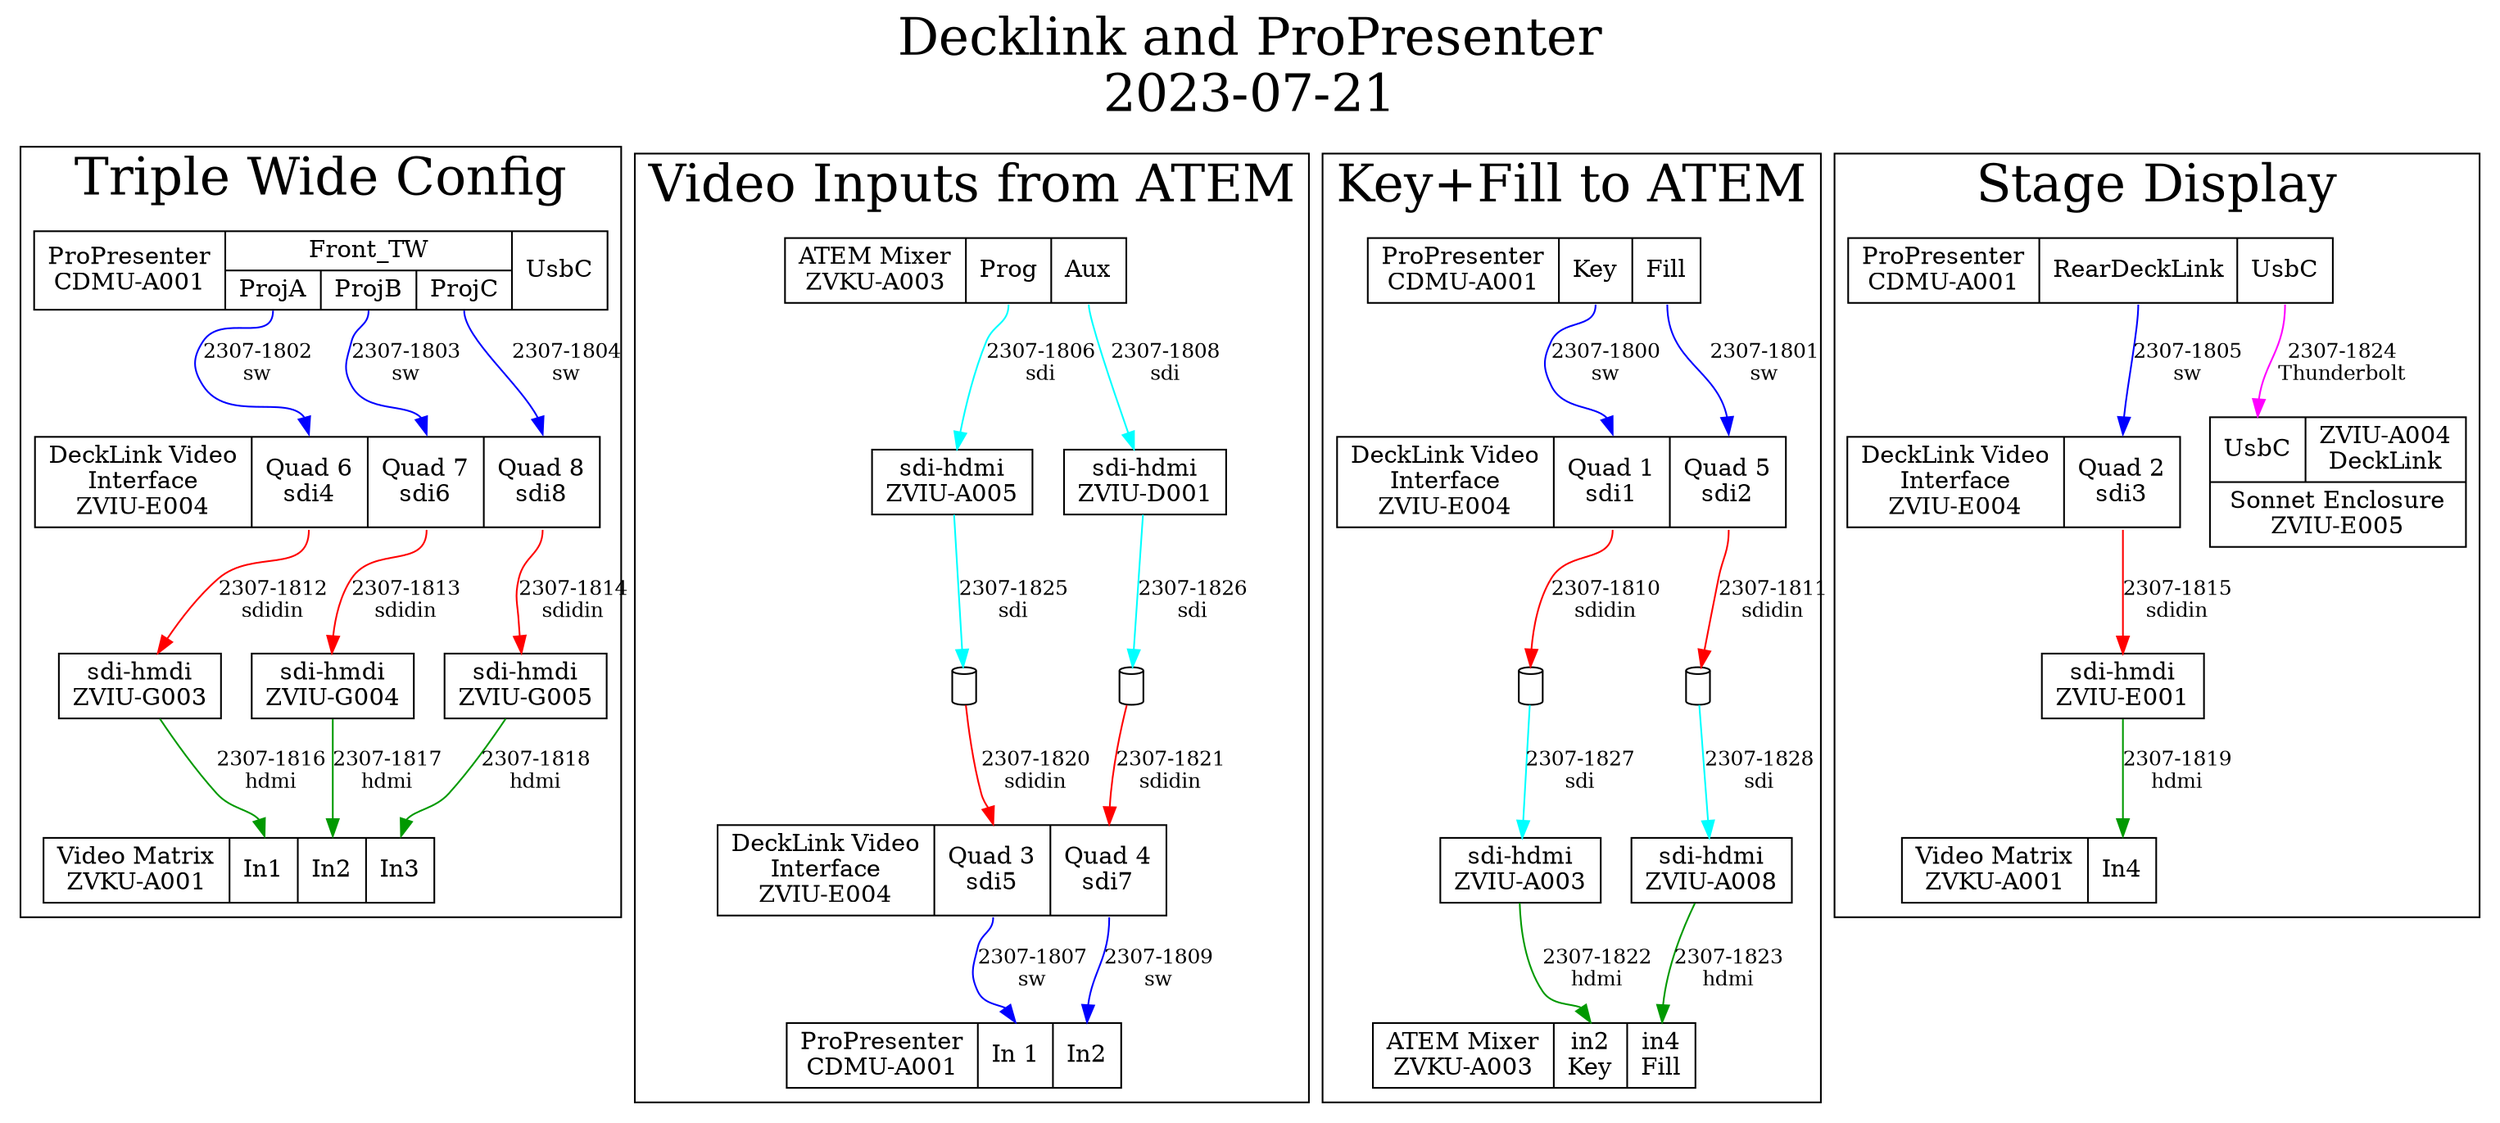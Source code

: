 digraph TopologyDeckLink {
    labelloc=t
    label="Decklink and ProPresenter\n2023-07-21" fontsize="30"
    edge [style=dotted] 
    node [shape=box]
    //resolution=70 size= "22,17!"  ratio=fill
    //dot -Tpdf decklink_propresenter.gv >decklink_propresenter.pdf 
    
subgraph cluster_triplewide {   
	label="Triple Wide Config"
    
zviue004tw [shape=record label="
 DeckLink Video\nInterface\nZVIU-E004 | 
{{ 
  <c4> Quad 6\nsdi4
| <c6> Quad 7\nsdi6
| <c8> Quad 8\nsdi8 
}
}
"];    

cdmua001tw [shape=record label="
ProPresenter\nCDMU-A001 
|
{{ 
 {  Front_TW | { <pa> ProjA  | <pb> ProjB | <pc> ProjC }   } 	
	
}}
| { <tb> UsbC } 	
"]; 

zvkua001tw  [shape=record label="
Video Matrix\nZVKU-A001
| <in1> In1
| <in2> In2
| <in3> In3
 "] 
 
zviug003    [label="sdi-hmdi\nZVIU-G003"]
zviug004    [label="sdi-hmdi\nZVIU-G004"]
zviug005    [label="sdi-hmdi\nZVIU-G005"] 
} //cluster_triplewide

subgraph cluster_VideoInputs {
 label="Video Inputs from ATEM"
 
zvkua003in   [shape=record label="
ATEM Mixer\nZVKU-A003
| { <prg> Prog}
| { <aux> Aux}
"] 
  
zviua005 [label="sdi-hdmi\nZVIU-A005"]
zviud001 [label="sdi-hdmi\nZVIU-D001"]

zviue004in [shape=record label="
 DeckLink Video\nInterface\nZVIU-E004 | 
{{ 
  <c5> Quad 3\nsdi5
| <c7> Quad 4\nsdi7
}} 
"];  
 
cdmua001in [shape=record label="
ProPresenter\nCDMU-A001 
| { { <in1> In 1  | <in2> In2 }    } 
"];   

b1820  [shape=cylinder width=0.2 height=0.3 label=""]
b1821  [shape=cylinder width=0.2 height=0.3 label=""]
} // cluster_VideoInputs

subgraph cluster_KeyFill {
	label="Key+Fill to ATEM"

zvkua003a  [shape=record label="
ATEM Mixer\nZVKU-A003
| { <in2> in2\nKey}
| { <in4> in4\nFill}
"] 

zviue004kf [shape=record label="
 DeckLink Video\nInterface\nZVIU-E004 | 
{{ 
  <c1> Quad 1\nsdi1 
| <c2> Quad 5\nsdi2
}} 
"];   

cdmua001kf [shape=record label="
ProPresenter\nCDMU-A001 
| { { <k> Key  | <f> Fill }   }
"];    

zviua003 [label="sdi-hdmi\nZVIU-A003"]
zviua008 [label="sdi-hdmi\nZVIU-A008"]
b1810  [shape=cylinder width=0.2 height=0.3 label=""]
b1811  [shape=cylinder width=0.2 height=0.3 label=""]
} // cluster_KeyFill
    
subgraph cluster_StageDisplay {    
	label="Stage Display"

cdmua001sd [shape=record label="
ProPresenter\nCDMU-A001 
| {   <sd> RearDeckLink } | { <tb> UsbC } 
"];    

zviue004sd [shape=record label="
 DeckLink Video\nInterface\nZVIU-E004 | 
{{ 
  <c3> Quad 2\nsdi3 
}} 
"];   

zvkua001in  [shape=record label="
Video Matrix\nZVKU-A001
 | <in4> In4
"] 

zviue001 [label="sdi-hmdi\nZVIU-E001"]

zviue005 [shape=record label="
{
   {<usbc> UsbC
 | ZVIU-A004\nDeckLink
}
| Sonnet Enclosure\nZVIU-E005}"] 

} // cluster_StageDisplay

subgraph hdmi_edges {
	edge [style=solid, color="#009900", fontsize="12pt" ]
zviug003 -> zvkua001tw:in1 [label="2307-1816\nhdmi" ]
zviug004 -> zvkua001tw:in2 [label="2307-1817\nhdmi" ]
zviug005 -> zvkua001tw:in3 [label="2307-1818\nhdmi" ]
zviue001 -> zvkua001in:in4 [label="2307-1819\nhdmi" ]
zviua003 -> zvkua003a:in2  [label="2307-1822\nhdmi" ]
zviua008 -> zvkua003a:in4  [label="2307-1823\nhdmi" ]
}

subgraph sdi_edges {
	edge [style=solid, color="cyan", fontsize="12pt" ]
zvkua003in :prg    -> zviua005  [label="2307-1806\nsdi" ] 
zvkua003in :aux    -> zviud001  [label="2307-1808\nsdi" ] 

zviua005 -> b1820 [label="2307-1825\nsdi" ] 
zviud001 -> b1821 [label="2307-1826\nsdi" ]

b1810 -> zviua003 [label="2307-1827\nsdi" ]
b1811 -> zviua008 [label="2307-1828\nsdi" ]
}

subgraph sdidin_edges {
	edge [style=solid, color="red", fontsize="12pt" ]

zviue004kf:c1      -> b1810 [label="2307-1810\nsdidin" ]
zviue004kf:c2      -> b1811 [label="2307-1811\nsdidin" ]
zviue004tw:c4      -> zviug003  [label="2307-1812\nsdidin" ]
zviue004tw:c6      -> zviug004  [label="2307-1813\nsdidin" ]
zviue004tw:c8      -> zviug005  [label="2307-1814\nsdidin" ]
zviue004sd:c3      -> zviue001  [label="2307-1815\nsdidin" ]

b1820     -> zviue004in:c5  [label="2307-1820\nsdidin" ]
b1821     -> zviue004in:c7  [label="2307-1821\nsdidin" ]
}

subgraph sw_edges { 
	edge [style="solid", color="blue" fontsize="12pt"]
cdmua001kf:k  -> zviue004kf:c1   [label="2307-1800\nsw" ]
cdmua001kf:f  -> zviue004kf:c2   [label="2307-1801\nsw" ]
cdmua001tw:pa -> zviue004tw:c4   [label="2307-1802\nsw" ]
cdmua001tw:pb -> zviue004tw:c6   [label="2307-1803\nsw" ]
cdmua001tw:pc -> zviue004tw:c8   [label="2307-1804\nsw" ]
cdmua001sd:sd -> zviue004sd:c3   [label="2307-1805\nsw" ]
zviue004in:c5  -> cdmua001in:in1 [label="2307-1807\nsw" ]
zviue004in:c7  -> cdmua001in:in2 [label="2307-1809\nsw" ]
}
 
subgraph tb_edges { 
	edge [style="solid", color="magenta" fontsize="12pt"]
cdmua001sd:tb -> zviue005:usbc  [label="2307-1824\nThunderbolt"]
} 

}